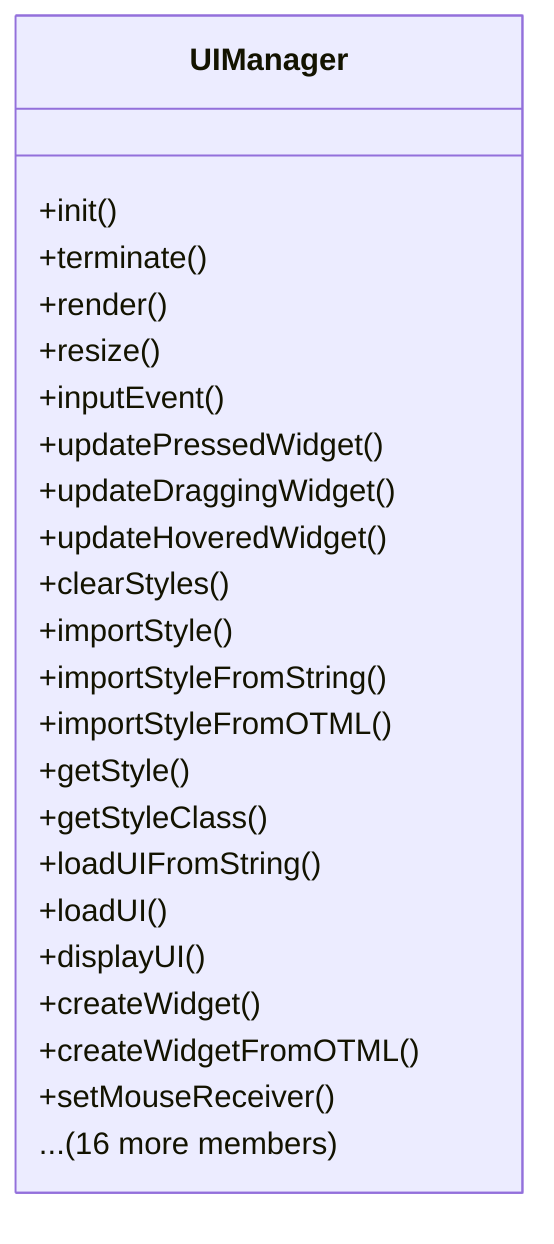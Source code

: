 classDiagram
    class UIManager {
        +init()
        +terminate()
        +render()
        +resize()
        +inputEvent()
        +updatePressedWidget()
        +updateDraggingWidget()
        +updateHoveredWidget()
        +clearStyles()
        +importStyle()
        +importStyleFromString()
        +importStyleFromOTML()
        +getStyle()
        +getStyleClass()
        +loadUIFromString()
        +loadUI()
        +displayUI()
        +createWidget()
        +createWidgetFromOTML()
        +setMouseReceiver()
        ... (16 more members)
    }